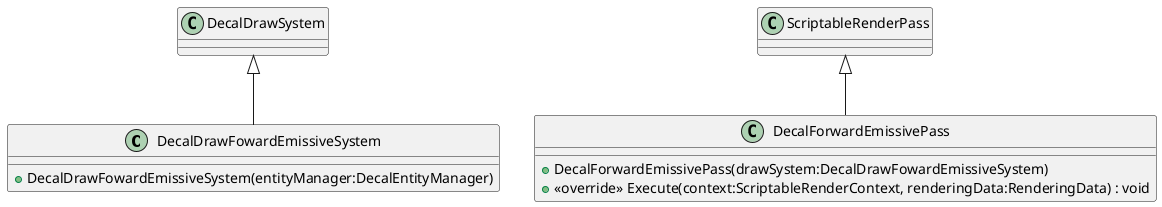 @startuml
class DecalDrawFowardEmissiveSystem {
    + DecalDrawFowardEmissiveSystem(entityManager:DecalEntityManager)
}
class DecalForwardEmissivePass {
    + DecalForwardEmissivePass(drawSystem:DecalDrawFowardEmissiveSystem)
    + <<override>> Execute(context:ScriptableRenderContext, renderingData:RenderingData) : void
}
DecalDrawSystem <|-- DecalDrawFowardEmissiveSystem
ScriptableRenderPass <|-- DecalForwardEmissivePass
@enduml
